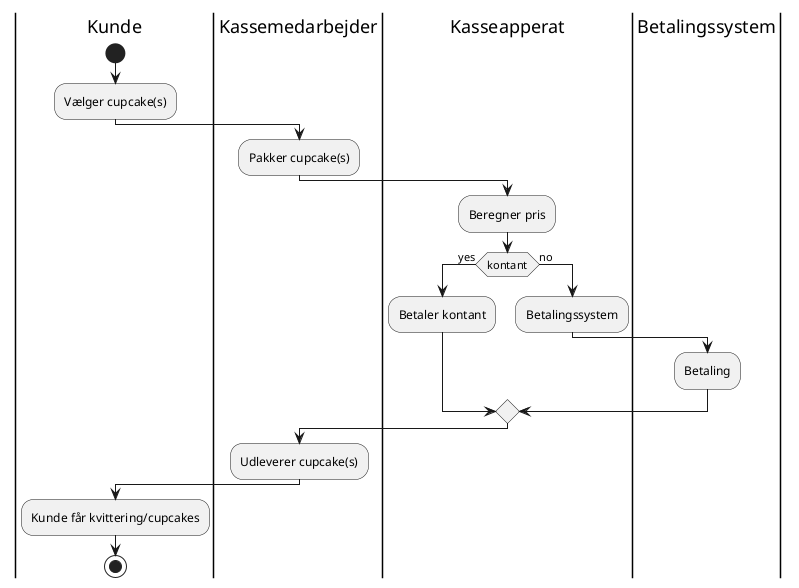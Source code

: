 @startuml
'https://plantuml.com/activity-diagram-beta

|Kunde|
start
:Vælger cupcake(s);
|Kassemedarbejder|
:Pakker cupcake(s);
|Kasseapperat|
:Beregner pris;
 if (kontant) then (yes)
      :Betaler kontant;
    else (no)
      :Betalingssystem;
      |Betalingssystem|
    :Betaling;
endif
|Kassemedarbejder|
:Udleverer cupcake(s);
|Kunde|
:Kunde får kvittering/cupcakes;
stop


@enduml
